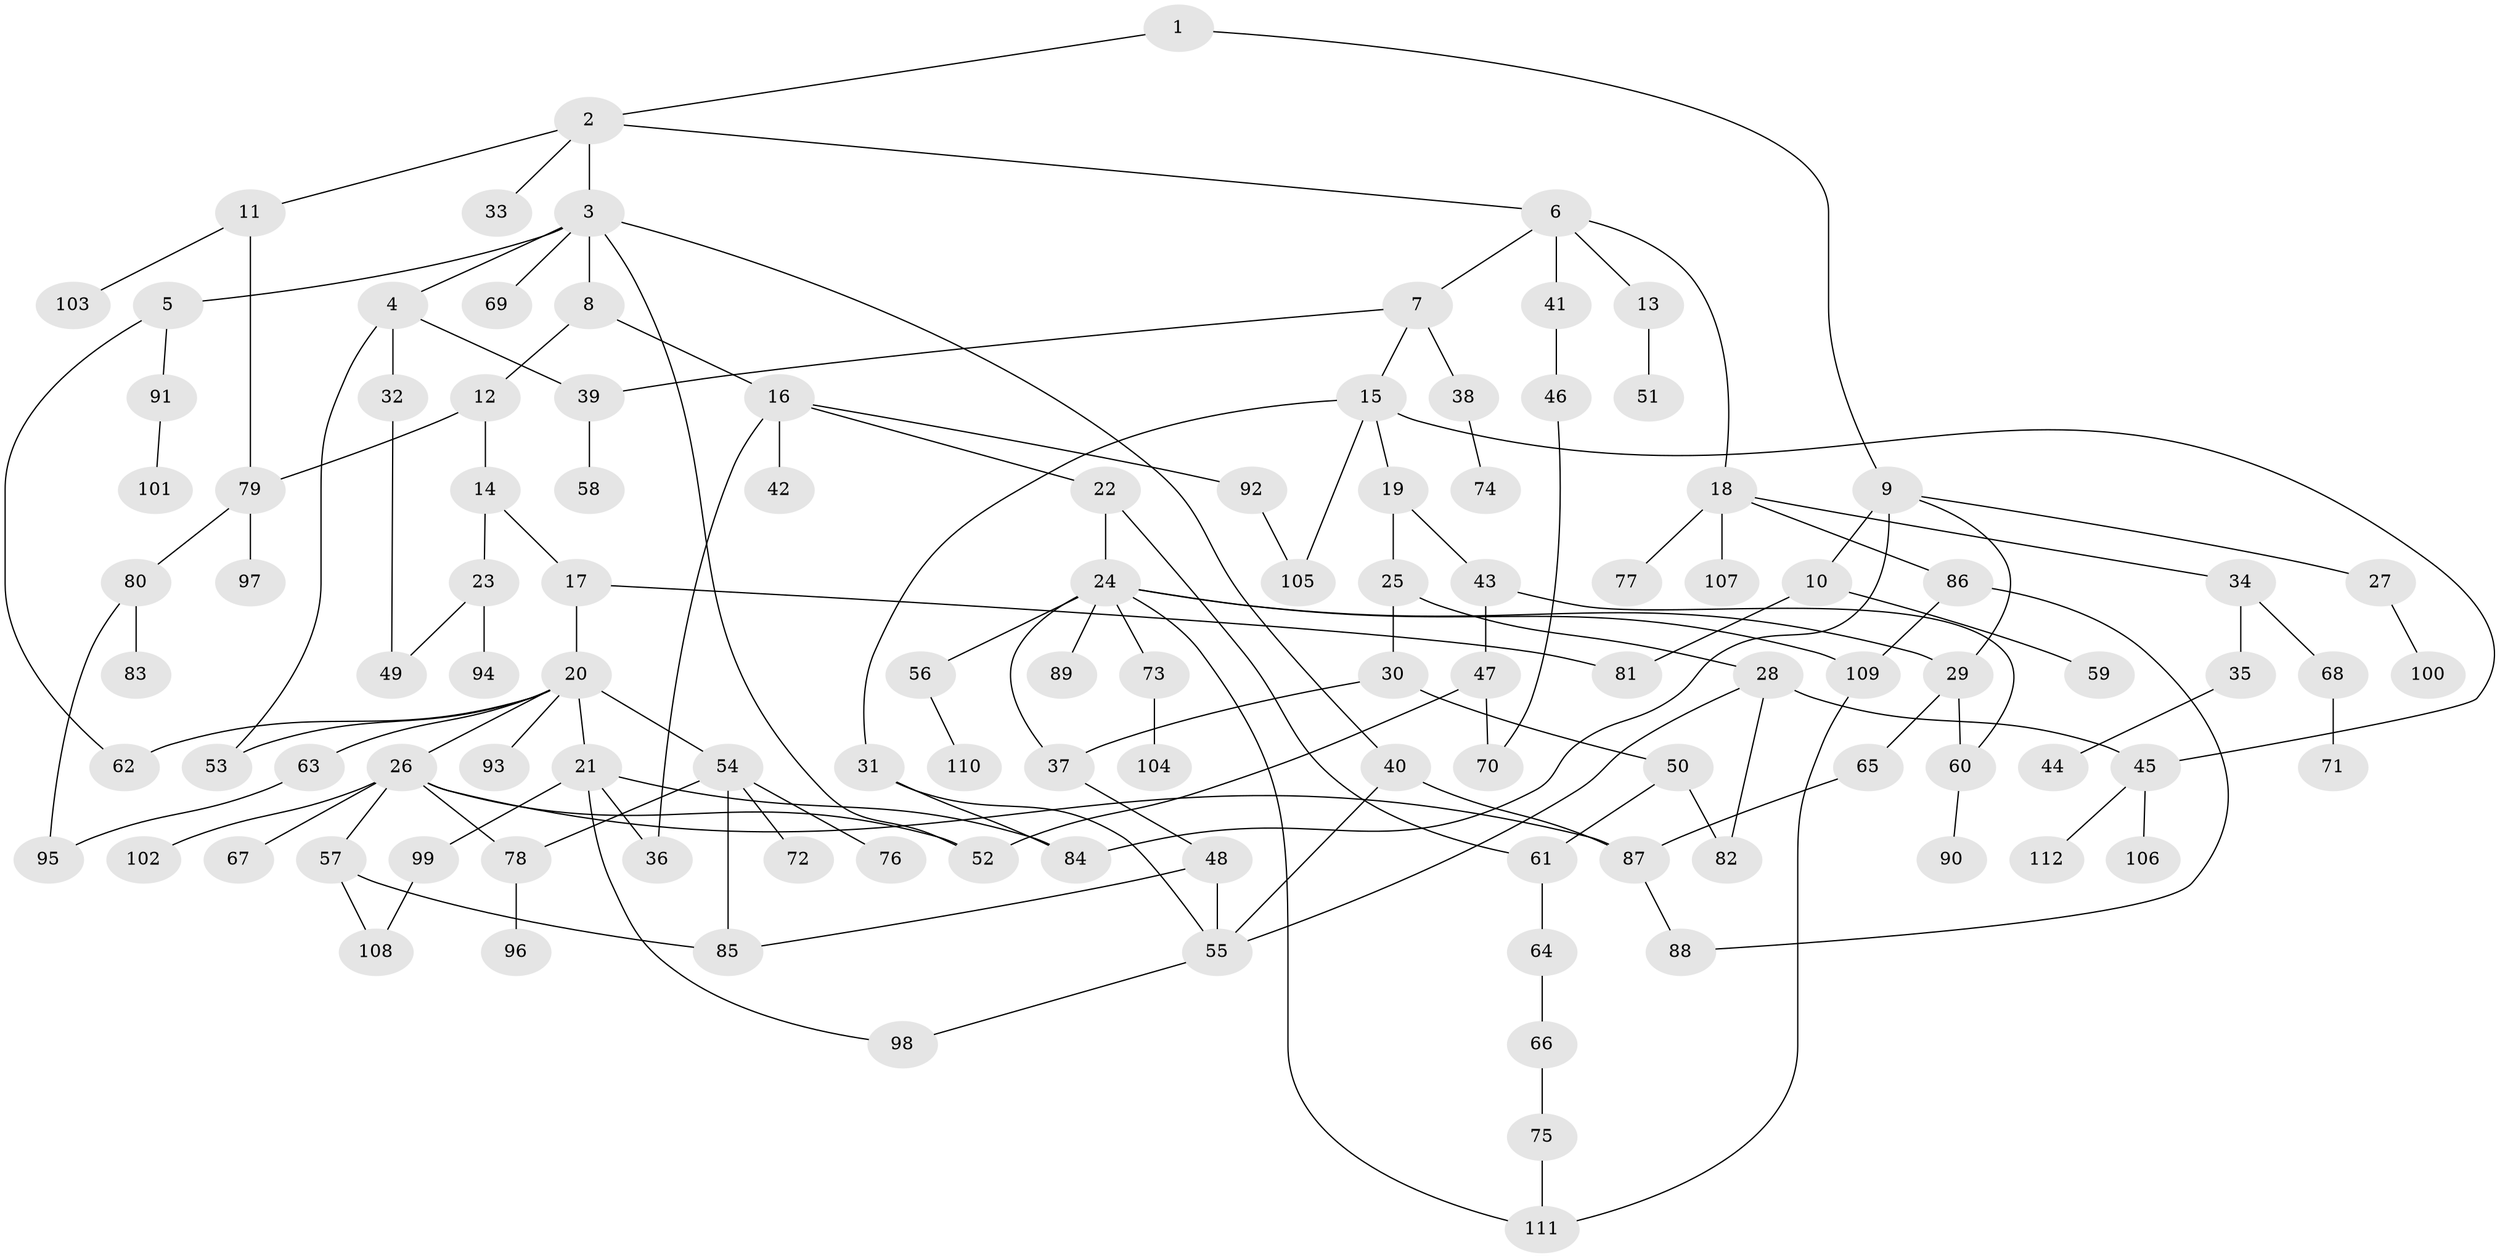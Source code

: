// coarse degree distribution, {2: 0.25, 6: 0.07894736842105263, 8: 0.039473684210526314, 4: 0.10526315789473684, 3: 0.14473684210526316, 5: 0.05263157894736842, 9: 0.013157894736842105, 1: 0.3157894736842105}
// Generated by graph-tools (version 1.1) at 2025/51/02/27/25 19:51:36]
// undirected, 112 vertices, 145 edges
graph export_dot {
graph [start="1"]
  node [color=gray90,style=filled];
  1;
  2;
  3;
  4;
  5;
  6;
  7;
  8;
  9;
  10;
  11;
  12;
  13;
  14;
  15;
  16;
  17;
  18;
  19;
  20;
  21;
  22;
  23;
  24;
  25;
  26;
  27;
  28;
  29;
  30;
  31;
  32;
  33;
  34;
  35;
  36;
  37;
  38;
  39;
  40;
  41;
  42;
  43;
  44;
  45;
  46;
  47;
  48;
  49;
  50;
  51;
  52;
  53;
  54;
  55;
  56;
  57;
  58;
  59;
  60;
  61;
  62;
  63;
  64;
  65;
  66;
  67;
  68;
  69;
  70;
  71;
  72;
  73;
  74;
  75;
  76;
  77;
  78;
  79;
  80;
  81;
  82;
  83;
  84;
  85;
  86;
  87;
  88;
  89;
  90;
  91;
  92;
  93;
  94;
  95;
  96;
  97;
  98;
  99;
  100;
  101;
  102;
  103;
  104;
  105;
  106;
  107;
  108;
  109;
  110;
  111;
  112;
  1 -- 2;
  1 -- 9;
  2 -- 3;
  2 -- 6;
  2 -- 11;
  2 -- 33;
  3 -- 4;
  3 -- 5;
  3 -- 8;
  3 -- 40;
  3 -- 69;
  3 -- 52;
  4 -- 32;
  4 -- 39;
  4 -- 53;
  5 -- 62;
  5 -- 91;
  6 -- 7;
  6 -- 13;
  6 -- 18;
  6 -- 41;
  7 -- 15;
  7 -- 38;
  7 -- 39;
  8 -- 12;
  8 -- 16;
  9 -- 10;
  9 -- 27;
  9 -- 84;
  9 -- 29;
  10 -- 59;
  10 -- 81;
  11 -- 79;
  11 -- 103;
  12 -- 14;
  12 -- 79;
  13 -- 51;
  14 -- 17;
  14 -- 23;
  15 -- 19;
  15 -- 31;
  15 -- 45;
  15 -- 105;
  16 -- 22;
  16 -- 42;
  16 -- 92;
  16 -- 36;
  17 -- 20;
  17 -- 81;
  18 -- 34;
  18 -- 77;
  18 -- 86;
  18 -- 107;
  19 -- 25;
  19 -- 43;
  20 -- 21;
  20 -- 26;
  20 -- 53;
  20 -- 54;
  20 -- 63;
  20 -- 93;
  20 -- 62;
  21 -- 36;
  21 -- 98;
  21 -- 99;
  21 -- 84;
  22 -- 24;
  22 -- 61;
  23 -- 49;
  23 -- 94;
  24 -- 29;
  24 -- 37;
  24 -- 56;
  24 -- 73;
  24 -- 89;
  24 -- 109;
  24 -- 111;
  25 -- 28;
  25 -- 30;
  26 -- 57;
  26 -- 67;
  26 -- 78;
  26 -- 102;
  26 -- 52;
  26 -- 87;
  27 -- 100;
  28 -- 82;
  28 -- 55;
  28 -- 45;
  29 -- 60;
  29 -- 65;
  30 -- 50;
  30 -- 37;
  31 -- 84;
  31 -- 55;
  32 -- 49;
  34 -- 35;
  34 -- 68;
  35 -- 44;
  37 -- 48;
  38 -- 74;
  39 -- 58;
  40 -- 55;
  40 -- 87;
  41 -- 46;
  43 -- 47;
  43 -- 60;
  45 -- 106;
  45 -- 112;
  46 -- 70;
  47 -- 52;
  47 -- 70;
  48 -- 55;
  48 -- 85;
  50 -- 61;
  50 -- 82;
  54 -- 72;
  54 -- 76;
  54 -- 85;
  54 -- 78;
  55 -- 98;
  56 -- 110;
  57 -- 85;
  57 -- 108;
  60 -- 90;
  61 -- 64;
  63 -- 95;
  64 -- 66;
  65 -- 87;
  66 -- 75;
  68 -- 71;
  73 -- 104;
  75 -- 111;
  78 -- 96;
  79 -- 80;
  79 -- 97;
  80 -- 83;
  80 -- 95;
  86 -- 109;
  86 -- 88;
  87 -- 88;
  91 -- 101;
  92 -- 105;
  99 -- 108;
  109 -- 111;
}
